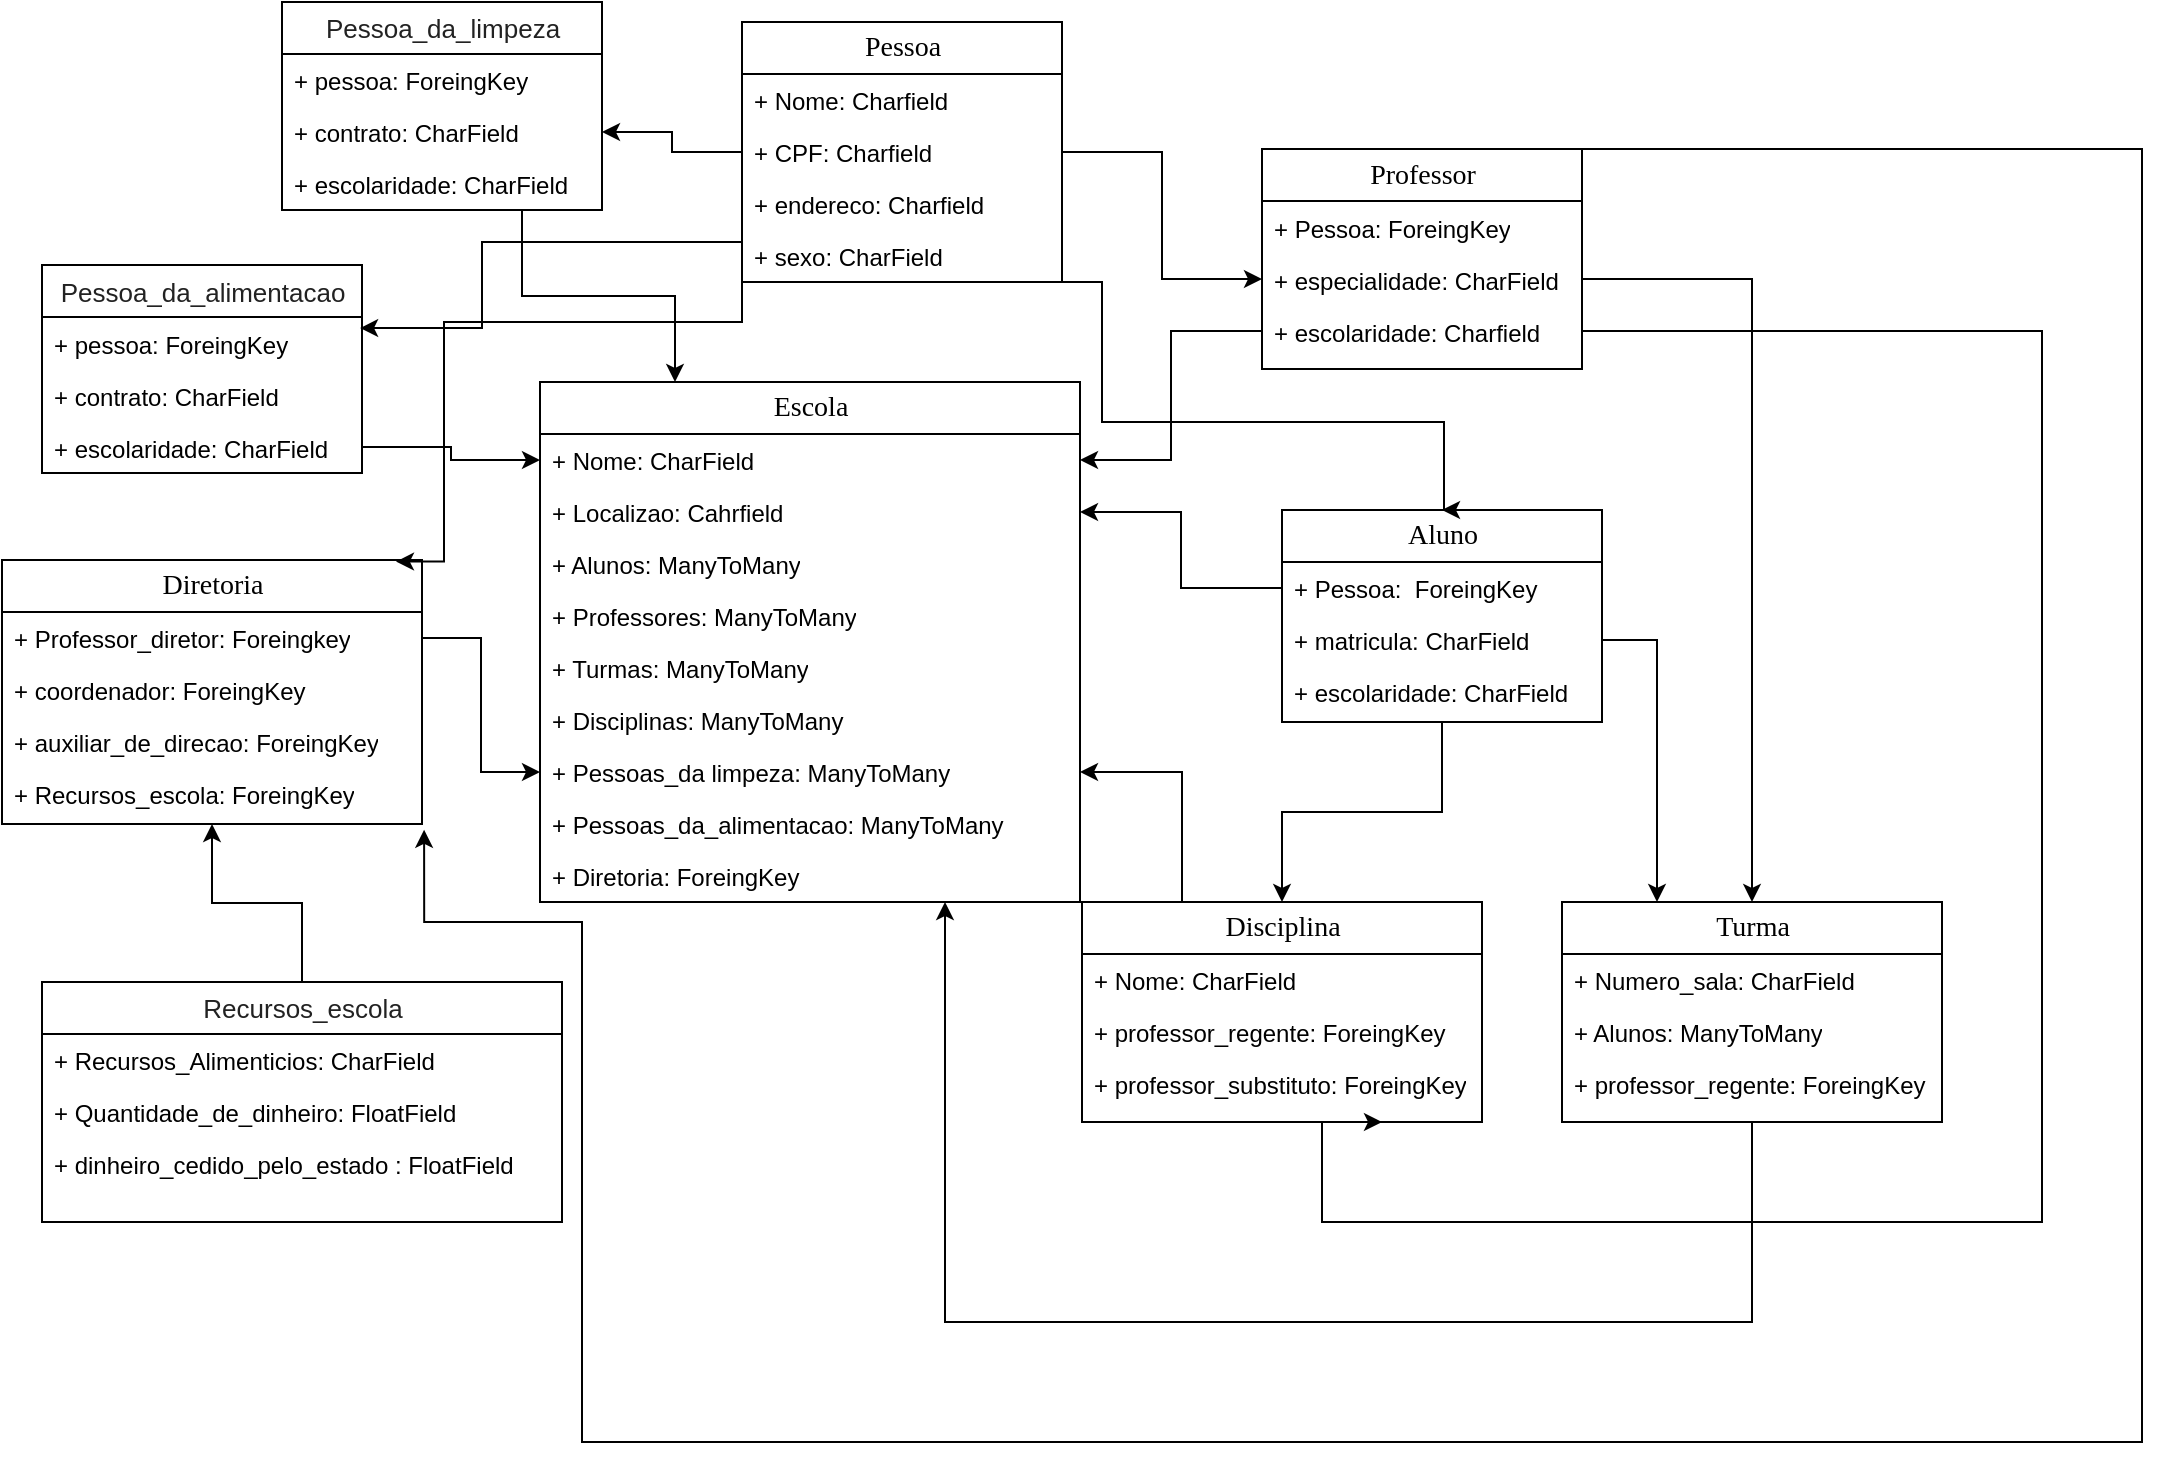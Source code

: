 <mxfile version="12.3.3" type="device" pages="1"><diagram name="Page-1" id="c4acf3e9-155e-7222-9cf6-157b1a14988f"><mxGraphModel dx="1673" dy="902" grid="1" gridSize="10" guides="1" tooltips="1" connect="1" arrows="1" fold="1" page="1" pageScale="1" pageWidth="850" pageHeight="1100" background="#ffffff" math="0" shadow="0"><root><mxCell id="0"/><mxCell id="1" parent="0"/><mxCell id="GDm9GcVTc9UgwGg2LC87-27" style="edgeStyle=orthogonalEdgeStyle;rounded=0;orthogonalLoop=1;jettySize=auto;html=1;exitX=0.75;exitY=1;exitDx=0;exitDy=0;entryX=0.5;entryY=0;entryDx=0;entryDy=0;" edge="1" parent="1" source="17acba5748e5396b-20" target="17acba5748e5396b-44"><mxGeometry relative="1" as="geometry"><Array as="points"><mxPoint x="580" y="150"/><mxPoint x="580" y="220"/><mxPoint x="751" y="220"/></Array></mxGeometry></mxCell><mxCell id="17acba5748e5396b-20" value="&lt;font style=&quot;font-size: 14px&quot;&gt;Pessoa&lt;/font&gt;" style="swimlane;html=1;fontStyle=0;childLayout=stackLayout;horizontal=1;startSize=26;fillColor=none;horizontalStack=0;resizeParent=1;resizeLast=0;collapsible=1;marginBottom=0;swimlaneFillColor=#ffffff;rounded=0;shadow=0;comic=0;labelBackgroundColor=none;strokeWidth=1;fontFamily=Verdana;fontSize=10;align=center;" parent="1" vertex="1"><mxGeometry x="400" y="20" width="160" height="130" as="geometry"/></mxCell><mxCell id="17acba5748e5396b-21" value="+ Nome: Charfield" style="text;html=1;strokeColor=none;fillColor=none;align=left;verticalAlign=top;spacingLeft=4;spacingRight=4;whiteSpace=wrap;overflow=hidden;rotatable=0;points=[[0,0.5],[1,0.5]];portConstraint=eastwest;" parent="17acba5748e5396b-20" vertex="1"><mxGeometry y="26" width="160" height="26" as="geometry"/></mxCell><mxCell id="17acba5748e5396b-24" value="+ CPF: Charfield" style="text;html=1;strokeColor=none;fillColor=none;align=left;verticalAlign=top;spacingLeft=4;spacingRight=4;whiteSpace=wrap;overflow=hidden;rotatable=0;points=[[0,0.5],[1,0.5]];portConstraint=eastwest;" parent="17acba5748e5396b-20" vertex="1"><mxGeometry y="52" width="160" height="26" as="geometry"/></mxCell><mxCell id="17acba5748e5396b-26" value="+ endereco: Charfield" style="text;html=1;strokeColor=none;fillColor=none;align=left;verticalAlign=top;spacingLeft=4;spacingRight=4;whiteSpace=wrap;overflow=hidden;rotatable=0;points=[[0,0.5],[1,0.5]];portConstraint=eastwest;" parent="17acba5748e5396b-20" vertex="1"><mxGeometry y="78" width="160" height="26" as="geometry"/></mxCell><mxCell id="GDm9GcVTc9UgwGg2LC87-61" value="+ sexo: CharField" style="text;html=1;strokeColor=none;fillColor=none;align=left;verticalAlign=top;spacingLeft=4;spacingRight=4;whiteSpace=wrap;overflow=hidden;rotatable=0;points=[[0,0.5],[1,0.5]];portConstraint=eastwest;" vertex="1" parent="17acba5748e5396b-20"><mxGeometry y="104" width="160" height="26" as="geometry"/></mxCell><mxCell id="GDm9GcVTc9UgwGg2LC87-67" style="edgeStyle=orthogonalEdgeStyle;rounded=0;orthogonalLoop=1;jettySize=auto;html=1;exitX=0.75;exitY=0;exitDx=0;exitDy=0;entryX=1.005;entryY=1.188;entryDx=0;entryDy=0;entryPerimeter=0;" edge="1" parent="1" source="17acba5748e5396b-30" target="GDm9GcVTc9UgwGg2LC87-66"><mxGeometry relative="1" as="geometry"><Array as="points"><mxPoint x="1100" y="84"/><mxPoint x="1100" y="730"/><mxPoint x="320" y="730"/><mxPoint x="320" y="470"/><mxPoint x="241" y="470"/></Array></mxGeometry></mxCell><mxCell id="17acba5748e5396b-30" value="&lt;font style=&quot;font-size: 14px&quot;&gt;Professor&lt;/font&gt;" style="swimlane;html=1;fontStyle=0;childLayout=stackLayout;horizontal=1;startSize=26;fillColor=none;horizontalStack=0;resizeParent=1;resizeLast=0;collapsible=1;marginBottom=0;swimlaneFillColor=#ffffff;rounded=0;shadow=0;comic=0;labelBackgroundColor=none;strokeWidth=1;fontFamily=Verdana;fontSize=10;align=center;" parent="1" vertex="1"><mxGeometry x="660" y="83.5" width="160" height="110" as="geometry"/></mxCell><mxCell id="17acba5748e5396b-31" value="+ Pessoa: ForeingKey" style="text;html=1;strokeColor=none;fillColor=none;align=left;verticalAlign=top;spacingLeft=4;spacingRight=4;whiteSpace=wrap;overflow=hidden;rotatable=0;points=[[0,0.5],[1,0.5]];portConstraint=eastwest;" parent="17acba5748e5396b-30" vertex="1"><mxGeometry y="26" width="160" height="26" as="geometry"/></mxCell><mxCell id="17acba5748e5396b-32" value="+ especialidade: CharField" style="text;html=1;strokeColor=none;fillColor=none;align=left;verticalAlign=top;spacingLeft=4;spacingRight=4;whiteSpace=wrap;overflow=hidden;rotatable=0;points=[[0,0.5],[1,0.5]];portConstraint=eastwest;" parent="17acba5748e5396b-30" vertex="1"><mxGeometry y="52" width="160" height="26" as="geometry"/></mxCell><mxCell id="17acba5748e5396b-33" value="+ escolaridade: Charfield" style="text;html=1;strokeColor=none;fillColor=none;align=left;verticalAlign=top;spacingLeft=4;spacingRight=4;whiteSpace=wrap;overflow=hidden;rotatable=0;points=[[0,0.5],[1,0.5]];portConstraint=eastwest;" parent="17acba5748e5396b-30" vertex="1"><mxGeometry y="78" width="160" height="26" as="geometry"/></mxCell><mxCell id="GDm9GcVTc9UgwGg2LC87-30" style="edgeStyle=orthogonalEdgeStyle;rounded=0;orthogonalLoop=1;jettySize=auto;html=1;exitX=0.5;exitY=1;exitDx=0;exitDy=0;entryX=0.5;entryY=0;entryDx=0;entryDy=0;" edge="1" parent="1" source="17acba5748e5396b-44" target="GDm9GcVTc9UgwGg2LC87-18"><mxGeometry relative="1" as="geometry"/></mxCell><mxCell id="17acba5748e5396b-44" value="&lt;font style=&quot;font-size: 14px&quot;&gt;Aluno&lt;/font&gt;" style="swimlane;html=1;fontStyle=0;childLayout=stackLayout;horizontal=1;startSize=26;fillColor=none;horizontalStack=0;resizeParent=1;resizeLast=0;collapsible=1;marginBottom=0;swimlaneFillColor=#ffffff;rounded=0;shadow=0;comic=0;labelBackgroundColor=none;strokeWidth=1;fontFamily=Verdana;fontSize=10;align=center;" parent="1" vertex="1"><mxGeometry x="670" y="264" width="160" height="106" as="geometry"/></mxCell><mxCell id="17acba5748e5396b-45" value="+ Pessoa:&amp;nbsp; ForeingKey" style="text;html=1;strokeColor=none;fillColor=none;align=left;verticalAlign=top;spacingLeft=4;spacingRight=4;whiteSpace=wrap;overflow=hidden;rotatable=0;points=[[0,0.5],[1,0.5]];portConstraint=eastwest;" parent="17acba5748e5396b-44" vertex="1"><mxGeometry y="26" width="160" height="26" as="geometry"/></mxCell><mxCell id="17acba5748e5396b-47" value="+ matricula: CharField" style="text;html=1;strokeColor=none;fillColor=none;align=left;verticalAlign=top;spacingLeft=4;spacingRight=4;whiteSpace=wrap;overflow=hidden;rotatable=0;points=[[0,0.5],[1,0.5]];portConstraint=eastwest;" parent="17acba5748e5396b-44" vertex="1"><mxGeometry y="52" width="160" height="26" as="geometry"/></mxCell><mxCell id="GDm9GcVTc9UgwGg2LC87-62" value="+ escolaridade: CharField" style="text;html=1;strokeColor=none;fillColor=none;align=left;verticalAlign=top;spacingLeft=4;spacingRight=4;whiteSpace=wrap;overflow=hidden;rotatable=0;points=[[0,0.5],[1,0.5]];portConstraint=eastwest;" vertex="1" parent="17acba5748e5396b-44"><mxGeometry y="78" width="160" height="26" as="geometry"/></mxCell><mxCell id="5d2195bd80daf111-1" value="&lt;font style=&quot;font-size: 14px&quot;&gt;Diretoria&lt;/font&gt;" style="swimlane;html=1;fontStyle=0;childLayout=stackLayout;horizontal=1;startSize=26;fillColor=none;horizontalStack=0;resizeParent=1;resizeLast=0;collapsible=1;marginBottom=0;swimlaneFillColor=#ffffff;rounded=0;shadow=0;comic=0;labelBackgroundColor=none;strokeWidth=1;fontFamily=Verdana;fontSize=10;align=center;" parent="1" vertex="1"><mxGeometry x="30" y="289" width="210" height="132" as="geometry"/></mxCell><mxCell id="5d2195bd80daf111-3" value="+ Professor_diretor: Foreingkey" style="text;html=1;strokeColor=none;fillColor=none;align=left;verticalAlign=top;spacingLeft=4;spacingRight=4;whiteSpace=wrap;overflow=hidden;rotatable=0;points=[[0,0.5],[1,0.5]];portConstraint=eastwest;" parent="5d2195bd80daf111-1" vertex="1"><mxGeometry y="26" width="210" height="26" as="geometry"/></mxCell><mxCell id="5d2195bd80daf111-4" value="+ coordenador: ForeingKey" style="text;html=1;strokeColor=none;fillColor=none;align=left;verticalAlign=top;spacingLeft=4;spacingRight=4;whiteSpace=wrap;overflow=hidden;rotatable=0;points=[[0,0.5],[1,0.5]];portConstraint=eastwest;" parent="5d2195bd80daf111-1" vertex="1"><mxGeometry y="52" width="210" height="26" as="geometry"/></mxCell><mxCell id="GDm9GcVTc9UgwGg2LC87-65" value="+ auxiliar_de_direcao: ForeingKey" style="text;html=1;strokeColor=none;fillColor=none;align=left;verticalAlign=top;spacingLeft=4;spacingRight=4;whiteSpace=wrap;overflow=hidden;rotatable=0;points=[[0,0.5],[1,0.5]];portConstraint=eastwest;" vertex="1" parent="5d2195bd80daf111-1"><mxGeometry y="78" width="210" height="26" as="geometry"/></mxCell><mxCell id="GDm9GcVTc9UgwGg2LC87-66" value="+ Recursos_escola: ForeingKey" style="text;html=1;strokeColor=none;fillColor=none;align=left;verticalAlign=top;spacingLeft=4;spacingRight=4;whiteSpace=wrap;overflow=hidden;rotatable=0;points=[[0,0.5],[1,0.5]];portConstraint=eastwest;" vertex="1" parent="5d2195bd80daf111-1"><mxGeometry y="104" width="210" height="26" as="geometry"/></mxCell><mxCell id="GDm9GcVTc9UgwGg2LC87-35" style="edgeStyle=orthogonalEdgeStyle;rounded=0;orthogonalLoop=1;jettySize=auto;html=1;exitX=0.75;exitY=1;exitDx=0;exitDy=0;entryX=0.25;entryY=0;entryDx=0;entryDy=0;" edge="1" parent="1" source="5d2195bd80daf111-5" target="GDm9GcVTc9UgwGg2LC87-9"><mxGeometry relative="1" as="geometry"/></mxCell><mxCell id="5d2195bd80daf111-5" value="&lt;span style=&quot;color: rgb(34 , 34 , 34) ; font-family: &amp;#34;arial&amp;#34; , &amp;#34;helvetica&amp;#34; , sans-serif ; font-size: small ; white-space: normal ; background-color: rgb(255 , 255 , 255)&quot;&gt;Pessoa_da_limpeza&lt;/span&gt;" style="swimlane;html=1;fontStyle=0;childLayout=stackLayout;horizontal=1;startSize=26;fillColor=none;horizontalStack=0;resizeParent=1;resizeLast=0;collapsible=1;marginBottom=0;swimlaneFillColor=#ffffff;rounded=0;shadow=0;comic=0;labelBackgroundColor=none;strokeWidth=1;fontFamily=Verdana;fontSize=10;align=center;" parent="1" vertex="1"><mxGeometry x="170" y="10" width="160" height="104" as="geometry"/></mxCell><mxCell id="5d2195bd80daf111-6" value="+ pessoa: ForeingKey" style="text;html=1;strokeColor=none;fillColor=none;align=left;verticalAlign=top;spacingLeft=4;spacingRight=4;whiteSpace=wrap;overflow=hidden;rotatable=0;points=[[0,0.5],[1,0.5]];portConstraint=eastwest;" parent="5d2195bd80daf111-5" vertex="1"><mxGeometry y="26" width="160" height="26" as="geometry"/></mxCell><mxCell id="5d2195bd80daf111-7" value="+ contrato: CharField" style="text;html=1;strokeColor=none;fillColor=none;align=left;verticalAlign=top;spacingLeft=4;spacingRight=4;whiteSpace=wrap;overflow=hidden;rotatable=0;points=[[0,0.5],[1,0.5]];portConstraint=eastwest;" parent="5d2195bd80daf111-5" vertex="1"><mxGeometry y="52" width="160" height="26" as="geometry"/></mxCell><mxCell id="GDm9GcVTc9UgwGg2LC87-49" value="+ escolaridade: CharField" style="text;html=1;strokeColor=none;fillColor=none;align=left;verticalAlign=top;spacingLeft=4;spacingRight=4;whiteSpace=wrap;overflow=hidden;rotatable=0;points=[[0,0.5],[1,0.5]];portConstraint=eastwest;" vertex="1" parent="5d2195bd80daf111-5"><mxGeometry y="78" width="160" height="26" as="geometry"/></mxCell><mxCell id="GDm9GcVTc9UgwGg2LC87-8" value="&lt;span style=&quot;color: rgba(0 , 0 , 0 , 0) ; font-family: monospace ; font-size: 0px&quot;&gt;%3CmxGraphModel%3E%3Croot%3E%3CmxCell%20id%3D%220%22%2F%3E%3CmxCell%20id%3D%221%22%20parent%3D%220%22%2F%3E%3CmxCell%20id%3D%222%22%20value%3D%22%26lt%3Bfont%20style%3D%26quot%3Bfont-size%3A%2014px%26quot%3B%26gt%3BPessoa%26lt%3B%2Ffont%26gt%3B%22%20style%3D%22swimlane%3Bhtml%3D1%3BfontStyle%3D0%3BchildLayout%3DstackLayout%3Bhorizontal%3D1%3BstartSize%3D26%3BfillColor%3Dnone%3BhorizontalStack%3D0%3BresizeParent%3D1%3BresizeLast%3D0%3Bcollapsible%3D1%3BmarginBottom%3D0%3BswimlaneFillColor%3D%23ffffff%3Brounded%3D0%3Bshadow%3D0%3Bcomic%3D0%3BlabelBackgroundColor%3Dnone%3BstrokeWidth%3D1%3BfontFamily%3DVerdana%3BfontSize%3D10%3Balign%3Dcenter%3B%22%20vertex%3D%221%22%20parent%3D%221%22%3E%3CmxGeometry%20x%3D%22350%22%20y%3D%2242%22%20width%3D%22160%22%20height%3D%22110%22%20as%3D%22geometry%22%2F%3E%3C%2FmxCell%3E%3CmxCell%20id%3D%223%22%20value%3D%22%2B%20field%3A%20type%22%20style%3D%22text%3Bhtml%3D1%3BstrokeColor%3Dnone%3BfillColor%3Dnone%3Balign%3Dleft%3BverticalAlign%3Dtop%3BspacingLeft%3D4%3BspacingRight%3D4%3BwhiteSpace%3Dwrap%3Boverflow%3Dhidden%3Brotatable%3D0%3Bpoints%3D%5B%5B0%2C0.5%5D%2C%5B1%2C0.5%5D%5D%3BportConstraint%3Deastwest%3B%22%20vertex%3D%221%22%20parent%3D%222%22%3E%3CmxGeometry%20y%3D%2226%22%20width%3D%22160%22%20height%3D%2226%22%20as%3D%22geometry%22%2F%3E%3C%2FmxCell%3E%3CmxCell%20id%3D%224%22%20value%3D%22%2B%20field%3A%20type%22%20style%3D%22text%3Bhtml%3D1%3BstrokeColor%3Dnone%3BfillColor%3Dnone%3Balign%3Dleft%3BverticalAlign%3Dtop%3BspacingLeft%3D4%3BspacingRight%3D4%3BwhiteSpace%3Dwrap%3Boverflow%3Dhidden%3Brotatable%3D0%3Bpoints%3D%5B%5B0%2C0.5%5D%2C%5B1%2C0.5%5D%5D%3BportConstraint%3Deastwest%3B%22%20vertex%3D%221%22%20parent%3D%222%22%3E%3CmxGeometry%20y%3D%2252%22%20width%3D%22160%22%20height%3D%2226%22%20as%3D%22geometry%22%2F%3E%3C%2FmxCell%3E%3CmxCell%20id%3D%225%22%20value%3D%22%2B%20field%3A%20type%22%20style%3D%22text%3Bhtml%3D1%3BstrokeColor%3Dnone%3BfillColor%3Dnone%3Balign%3Dleft%3BverticalAlign%3Dtop%3BspacingLeft%3D4%3BspacingRight%3D4%3BwhiteSpace%3Dwrap%3Boverflow%3Dhidden%3Brotatable%3D0%3Bpoints%3D%5B%5B0%2C0.5%5D%2C%5B1%2C0.5%5D%5D%3BportConstraint%3Deastwest%3B%22%20vertex%3D%221%22%20parent%3D%222%22%3E%3CmxGeometry%20y%3D%2278%22%20width%3D%22160%22%20height%3D%2226%22%20as%3D%22geometry%22%2F%3E%3C%2FmxCell%3E%3C%2Froot%3E%3C%2FmxGraphModel%3E&lt;/span&gt;" style="text;html=1;align=center;verticalAlign=middle;resizable=0;points=[];;autosize=1;" vertex="1" parent="1"><mxGeometry x="424" y="363" width="20" height="20" as="geometry"/></mxCell><mxCell id="GDm9GcVTc9UgwGg2LC87-9" value="&lt;font style=&quot;font-size: 14px&quot;&gt;Escola&lt;/font&gt;" style="swimlane;html=1;fontStyle=0;childLayout=stackLayout;horizontal=1;startSize=26;fillColor=none;horizontalStack=0;resizeParent=1;resizeLast=0;collapsible=1;marginBottom=0;swimlaneFillColor=#ffffff;rounded=0;shadow=0;comic=0;labelBackgroundColor=none;strokeWidth=1;fontFamily=Verdana;fontSize=10;align=center;" vertex="1" parent="1"><mxGeometry x="299" y="200" width="270" height="260" as="geometry"/></mxCell><mxCell id="GDm9GcVTc9UgwGg2LC87-10" value="+ Nome: CharField" style="text;html=1;strokeColor=none;fillColor=none;align=left;verticalAlign=top;spacingLeft=4;spacingRight=4;whiteSpace=wrap;overflow=hidden;rotatable=0;points=[[0,0.5],[1,0.5]];portConstraint=eastwest;" vertex="1" parent="GDm9GcVTc9UgwGg2LC87-9"><mxGeometry y="26" width="270" height="26" as="geometry"/></mxCell><mxCell id="GDm9GcVTc9UgwGg2LC87-11" value="+ Localizao: Cahrfield" style="text;html=1;strokeColor=none;fillColor=none;align=left;verticalAlign=top;spacingLeft=4;spacingRight=4;whiteSpace=wrap;overflow=hidden;rotatable=0;points=[[0,0.5],[1,0.5]];portConstraint=eastwest;" vertex="1" parent="GDm9GcVTc9UgwGg2LC87-9"><mxGeometry y="52" width="270" height="26" as="geometry"/></mxCell><mxCell id="GDm9GcVTc9UgwGg2LC87-12" value="+ Alunos: ManyToMany" style="text;html=1;strokeColor=none;fillColor=none;align=left;verticalAlign=top;spacingLeft=4;spacingRight=4;whiteSpace=wrap;overflow=hidden;rotatable=0;points=[[0,0.5],[1,0.5]];portConstraint=eastwest;" vertex="1" parent="GDm9GcVTc9UgwGg2LC87-9"><mxGeometry y="78" width="270" height="26" as="geometry"/></mxCell><mxCell id="GDm9GcVTc9UgwGg2LC87-69" value="+ Professores: ManyToMany" style="text;html=1;strokeColor=none;fillColor=none;align=left;verticalAlign=top;spacingLeft=4;spacingRight=4;whiteSpace=wrap;overflow=hidden;rotatable=0;points=[[0,0.5],[1,0.5]];portConstraint=eastwest;" vertex="1" parent="GDm9GcVTc9UgwGg2LC87-9"><mxGeometry y="104" width="270" height="26" as="geometry"/></mxCell><mxCell id="GDm9GcVTc9UgwGg2LC87-70" value="+ Turmas: ManyToMany" style="text;html=1;strokeColor=none;fillColor=none;align=left;verticalAlign=top;spacingLeft=4;spacingRight=4;whiteSpace=wrap;overflow=hidden;rotatable=0;points=[[0,0.5],[1,0.5]];portConstraint=eastwest;" vertex="1" parent="GDm9GcVTc9UgwGg2LC87-9"><mxGeometry y="130" width="270" height="26" as="geometry"/></mxCell><mxCell id="GDm9GcVTc9UgwGg2LC87-71" value="+ Disciplinas: ManyToMany" style="text;html=1;strokeColor=none;fillColor=none;align=left;verticalAlign=top;spacingLeft=4;spacingRight=4;whiteSpace=wrap;overflow=hidden;rotatable=0;points=[[0,0.5],[1,0.5]];portConstraint=eastwest;" vertex="1" parent="GDm9GcVTc9UgwGg2LC87-9"><mxGeometry y="156" width="270" height="26" as="geometry"/></mxCell><mxCell id="GDm9GcVTc9UgwGg2LC87-72" value="+ Pessoas_da limpeza: ManyToMany" style="text;html=1;strokeColor=none;fillColor=none;align=left;verticalAlign=top;spacingLeft=4;spacingRight=4;whiteSpace=wrap;overflow=hidden;rotatable=0;points=[[0,0.5],[1,0.5]];portConstraint=eastwest;" vertex="1" parent="GDm9GcVTc9UgwGg2LC87-9"><mxGeometry y="182" width="270" height="26" as="geometry"/></mxCell><mxCell id="GDm9GcVTc9UgwGg2LC87-74" value="+ Pessoas_da_alimentacao: ManyToMany" style="text;html=1;strokeColor=none;fillColor=none;align=left;verticalAlign=top;spacingLeft=4;spacingRight=4;whiteSpace=wrap;overflow=hidden;rotatable=0;points=[[0,0.5],[1,0.5]];portConstraint=eastwest;" vertex="1" parent="GDm9GcVTc9UgwGg2LC87-9"><mxGeometry y="208" width="270" height="26" as="geometry"/></mxCell><mxCell id="GDm9GcVTc9UgwGg2LC87-75" value="+ Diretoria: ForeingKey" style="text;html=1;strokeColor=none;fillColor=none;align=left;verticalAlign=top;spacingLeft=4;spacingRight=4;whiteSpace=wrap;overflow=hidden;rotatable=0;points=[[0,0.5],[1,0.5]];portConstraint=eastwest;" vertex="1" parent="GDm9GcVTc9UgwGg2LC87-9"><mxGeometry y="234" width="270" height="26" as="geometry"/></mxCell><mxCell id="GDm9GcVTc9UgwGg2LC87-39" style="edgeStyle=orthogonalEdgeStyle;rounded=0;orthogonalLoop=1;jettySize=auto;html=1;exitX=0.5;exitY=0;exitDx=0;exitDy=0;entryX=0.5;entryY=1;entryDx=0;entryDy=0;" edge="1" parent="1" source="GDm9GcVTc9UgwGg2LC87-14" target="5d2195bd80daf111-1"><mxGeometry relative="1" as="geometry"/></mxCell><mxCell id="GDm9GcVTc9UgwGg2LC87-14" value="&lt;span style=&quot;color: rgb(34 , 34 , 34) ; font-family: &amp;#34;arial&amp;#34; , &amp;#34;helvetica&amp;#34; , sans-serif ; font-size: small ; white-space: normal ; background-color: rgb(255 , 255 , 255)&quot;&gt;Recursos_escola&lt;/span&gt;" style="swimlane;html=1;fontStyle=0;childLayout=stackLayout;horizontal=1;startSize=26;fillColor=none;horizontalStack=0;resizeParent=1;resizeLast=0;collapsible=1;marginBottom=0;swimlaneFillColor=#ffffff;rounded=0;shadow=0;comic=0;labelBackgroundColor=none;strokeWidth=1;fontFamily=Verdana;fontSize=10;align=center;" vertex="1" parent="1"><mxGeometry x="50" y="500" width="260" height="120" as="geometry"/></mxCell><mxCell id="GDm9GcVTc9UgwGg2LC87-15" value="+ Recursos_Alimenticios: CharField" style="text;html=1;strokeColor=none;fillColor=none;align=left;verticalAlign=top;spacingLeft=4;spacingRight=4;whiteSpace=wrap;overflow=hidden;rotatable=0;points=[[0,0.5],[1,0.5]];portConstraint=eastwest;" vertex="1" parent="GDm9GcVTc9UgwGg2LC87-14"><mxGeometry y="26" width="260" height="26" as="geometry"/></mxCell><mxCell id="GDm9GcVTc9UgwGg2LC87-16" value="+ Quantidade_de_dinheiro: FloatField" style="text;html=1;strokeColor=none;fillColor=none;align=left;verticalAlign=top;spacingLeft=4;spacingRight=4;whiteSpace=wrap;overflow=hidden;rotatable=0;points=[[0,0.5],[1,0.5]];portConstraint=eastwest;" vertex="1" parent="GDm9GcVTc9UgwGg2LC87-14"><mxGeometry y="52" width="260" height="26" as="geometry"/></mxCell><mxCell id="GDm9GcVTc9UgwGg2LC87-17" value="+ dinheiro_cedido_pelo_estado : FloatField" style="text;html=1;strokeColor=none;fillColor=none;align=left;verticalAlign=top;spacingLeft=4;spacingRight=4;whiteSpace=wrap;overflow=hidden;rotatable=0;points=[[0,0.5],[1,0.5]];portConstraint=eastwest;" vertex="1" parent="GDm9GcVTc9UgwGg2LC87-14"><mxGeometry y="78" width="260" height="26" as="geometry"/></mxCell><mxCell id="GDm9GcVTc9UgwGg2LC87-32" style="edgeStyle=orthogonalEdgeStyle;rounded=0;orthogonalLoop=1;jettySize=auto;html=1;exitX=0.25;exitY=0;exitDx=0;exitDy=0;entryX=1;entryY=0.75;entryDx=0;entryDy=0;" edge="1" parent="1" source="GDm9GcVTc9UgwGg2LC87-18" target="GDm9GcVTc9UgwGg2LC87-9"><mxGeometry relative="1" as="geometry"/></mxCell><mxCell id="GDm9GcVTc9UgwGg2LC87-18" value="&lt;font style=&quot;font-size: 14px&quot;&gt;Disciplina&lt;/font&gt;" style="swimlane;html=1;fontStyle=0;childLayout=stackLayout;horizontal=1;startSize=26;fillColor=none;horizontalStack=0;resizeParent=1;resizeLast=0;collapsible=1;marginBottom=0;swimlaneFillColor=#ffffff;rounded=0;shadow=0;comic=0;labelBackgroundColor=none;strokeWidth=1;fontFamily=Verdana;fontSize=10;align=center;" vertex="1" parent="1"><mxGeometry x="570" y="460" width="200" height="110" as="geometry"/></mxCell><mxCell id="GDm9GcVTc9UgwGg2LC87-19" value="+ Nome: CharField" style="text;html=1;strokeColor=none;fillColor=none;align=left;verticalAlign=top;spacingLeft=4;spacingRight=4;whiteSpace=wrap;overflow=hidden;rotatable=0;points=[[0,0.5],[1,0.5]];portConstraint=eastwest;" vertex="1" parent="GDm9GcVTc9UgwGg2LC87-18"><mxGeometry y="26" width="200" height="26" as="geometry"/></mxCell><mxCell id="GDm9GcVTc9UgwGg2LC87-20" value="+ professor_regente: ForeingKey" style="text;html=1;strokeColor=none;fillColor=none;align=left;verticalAlign=top;spacingLeft=4;spacingRight=4;whiteSpace=wrap;overflow=hidden;rotatable=0;points=[[0,0.5],[1,0.5]];portConstraint=eastwest;" vertex="1" parent="GDm9GcVTc9UgwGg2LC87-18"><mxGeometry y="52" width="200" height="26" as="geometry"/></mxCell><mxCell id="GDm9GcVTc9UgwGg2LC87-21" value="+ professor_substituto: ForeingKey" style="text;html=1;strokeColor=none;fillColor=none;align=left;verticalAlign=top;spacingLeft=4;spacingRight=4;whiteSpace=wrap;overflow=hidden;rotatable=0;points=[[0,0.5],[1,0.5]];portConstraint=eastwest;" vertex="1" parent="GDm9GcVTc9UgwGg2LC87-18"><mxGeometry y="78" width="200" height="26" as="geometry"/></mxCell><mxCell id="GDm9GcVTc9UgwGg2LC87-31" style="edgeStyle=orthogonalEdgeStyle;rounded=0;orthogonalLoop=1;jettySize=auto;html=1;exitX=0.5;exitY=1;exitDx=0;exitDy=0;entryX=0.75;entryY=1;entryDx=0;entryDy=0;" edge="1" parent="1" source="GDm9GcVTc9UgwGg2LC87-22" target="GDm9GcVTc9UgwGg2LC87-9"><mxGeometry relative="1" as="geometry"><Array as="points"><mxPoint x="890" y="670"/><mxPoint x="476" y="670"/></Array></mxGeometry></mxCell><mxCell id="GDm9GcVTc9UgwGg2LC87-22" value="&lt;font style=&quot;font-size: 14px&quot;&gt;Turma&lt;/font&gt;" style="swimlane;html=1;fontStyle=0;childLayout=stackLayout;horizontal=1;startSize=26;fillColor=none;horizontalStack=0;resizeParent=1;resizeLast=0;collapsible=1;marginBottom=0;swimlaneFillColor=#ffffff;rounded=0;shadow=0;comic=0;labelBackgroundColor=none;strokeWidth=1;fontFamily=Verdana;fontSize=10;align=center;" vertex="1" parent="1"><mxGeometry x="810" y="460" width="190" height="110" as="geometry"/></mxCell><mxCell id="GDm9GcVTc9UgwGg2LC87-23" value="+ Numero_sala: CharField" style="text;html=1;strokeColor=none;fillColor=none;align=left;verticalAlign=top;spacingLeft=4;spacingRight=4;whiteSpace=wrap;overflow=hidden;rotatable=0;points=[[0,0.5],[1,0.5]];portConstraint=eastwest;" vertex="1" parent="GDm9GcVTc9UgwGg2LC87-22"><mxGeometry y="26" width="190" height="26" as="geometry"/></mxCell><mxCell id="GDm9GcVTc9UgwGg2LC87-24" value="+ Alunos: ManyToMany" style="text;html=1;strokeColor=none;fillColor=none;align=left;verticalAlign=top;spacingLeft=4;spacingRight=4;whiteSpace=wrap;overflow=hidden;rotatable=0;points=[[0,0.5],[1,0.5]];portConstraint=eastwest;" vertex="1" parent="GDm9GcVTc9UgwGg2LC87-22"><mxGeometry y="52" width="190" height="26" as="geometry"/></mxCell><mxCell id="GDm9GcVTc9UgwGg2LC87-25" value="+ professor_regente: ForeingKey" style="text;html=1;strokeColor=none;fillColor=none;align=left;verticalAlign=top;spacingLeft=4;spacingRight=4;whiteSpace=wrap;overflow=hidden;rotatable=0;points=[[0,0.5],[1,0.5]];portConstraint=eastwest;" vertex="1" parent="GDm9GcVTc9UgwGg2LC87-22"><mxGeometry y="78" width="190" height="26" as="geometry"/></mxCell><mxCell id="GDm9GcVTc9UgwGg2LC87-26" style="edgeStyle=orthogonalEdgeStyle;rounded=0;orthogonalLoop=1;jettySize=auto;html=1;exitX=1;exitY=0.5;exitDx=0;exitDy=0;entryX=0;entryY=0.5;entryDx=0;entryDy=0;" edge="1" parent="1" source="17acba5748e5396b-24" target="17acba5748e5396b-32"><mxGeometry relative="1" as="geometry"/></mxCell><mxCell id="GDm9GcVTc9UgwGg2LC87-28" style="edgeStyle=orthogonalEdgeStyle;rounded=0;orthogonalLoop=1;jettySize=auto;html=1;exitX=1;exitY=0.5;exitDx=0;exitDy=0;" edge="1" parent="1" source="17acba5748e5396b-32" target="GDm9GcVTc9UgwGg2LC87-22"><mxGeometry relative="1" as="geometry"/></mxCell><mxCell id="GDm9GcVTc9UgwGg2LC87-29" style="edgeStyle=orthogonalEdgeStyle;rounded=0;orthogonalLoop=1;jettySize=auto;html=1;exitX=1;exitY=0.5;exitDx=0;exitDy=0;entryX=0.75;entryY=1;entryDx=0;entryDy=0;" edge="1" parent="1" source="17acba5748e5396b-33" target="GDm9GcVTc9UgwGg2LC87-18"><mxGeometry relative="1" as="geometry"><Array as="points"><mxPoint x="1050" y="175"/><mxPoint x="1050" y="620"/><mxPoint x="690" y="620"/></Array></mxGeometry></mxCell><mxCell id="GDm9GcVTc9UgwGg2LC87-33" style="edgeStyle=orthogonalEdgeStyle;rounded=0;orthogonalLoop=1;jettySize=auto;html=1;exitX=0;exitY=0.5;exitDx=0;exitDy=0;entryX=1;entryY=0.5;entryDx=0;entryDy=0;" edge="1" parent="1" source="17acba5748e5396b-45" target="GDm9GcVTc9UgwGg2LC87-11"><mxGeometry relative="1" as="geometry"/></mxCell><mxCell id="GDm9GcVTc9UgwGg2LC87-37" style="edgeStyle=orthogonalEdgeStyle;rounded=0;orthogonalLoop=1;jettySize=auto;html=1;exitX=1;exitY=0.5;exitDx=0;exitDy=0;entryX=0;entryY=0.75;entryDx=0;entryDy=0;" edge="1" parent="1" source="5d2195bd80daf111-3" target="GDm9GcVTc9UgwGg2LC87-9"><mxGeometry relative="1" as="geometry"/></mxCell><mxCell id="GDm9GcVTc9UgwGg2LC87-40" style="edgeStyle=orthogonalEdgeStyle;rounded=0;orthogonalLoop=1;jettySize=auto;html=1;exitX=0;exitY=0.5;exitDx=0;exitDy=0;entryX=1;entryY=0.5;entryDx=0;entryDy=0;" edge="1" parent="1" source="17acba5748e5396b-24" target="5d2195bd80daf111-7"><mxGeometry relative="1" as="geometry"/></mxCell><mxCell id="GDm9GcVTc9UgwGg2LC87-54" value="&lt;span style=&quot;color: rgb(34 , 34 , 34) ; font-family: &amp;#34;arial&amp;#34; , &amp;#34;helvetica&amp;#34; , sans-serif ; font-size: small ; white-space: normal ; background-color: rgb(255 , 255 , 255)&quot;&gt;Pessoa_da_alimentacao&lt;/span&gt;" style="swimlane;html=1;fontStyle=0;childLayout=stackLayout;horizontal=1;startSize=26;fillColor=none;horizontalStack=0;resizeParent=1;resizeLast=0;collapsible=1;marginBottom=0;swimlaneFillColor=#ffffff;rounded=0;shadow=0;comic=0;labelBackgroundColor=none;strokeWidth=1;fontFamily=Verdana;fontSize=10;align=center;" vertex="1" parent="1"><mxGeometry x="50" y="141.5" width="160" height="104" as="geometry"/></mxCell><mxCell id="GDm9GcVTc9UgwGg2LC87-55" value="+ pessoa: ForeingKey" style="text;html=1;strokeColor=none;fillColor=none;align=left;verticalAlign=top;spacingLeft=4;spacingRight=4;whiteSpace=wrap;overflow=hidden;rotatable=0;points=[[0,0.5],[1,0.5]];portConstraint=eastwest;" vertex="1" parent="GDm9GcVTc9UgwGg2LC87-54"><mxGeometry y="26" width="160" height="26" as="geometry"/></mxCell><mxCell id="GDm9GcVTc9UgwGg2LC87-56" value="+ contrato: CharField" style="text;html=1;strokeColor=none;fillColor=none;align=left;verticalAlign=top;spacingLeft=4;spacingRight=4;whiteSpace=wrap;overflow=hidden;rotatable=0;points=[[0,0.5],[1,0.5]];portConstraint=eastwest;" vertex="1" parent="GDm9GcVTc9UgwGg2LC87-54"><mxGeometry y="52" width="160" height="26" as="geometry"/></mxCell><mxCell id="GDm9GcVTc9UgwGg2LC87-57" value="+ escolaridade: CharField" style="text;html=1;strokeColor=none;fillColor=none;align=left;verticalAlign=top;spacingLeft=4;spacingRight=4;whiteSpace=wrap;overflow=hidden;rotatable=0;points=[[0,0.5],[1,0.5]];portConstraint=eastwest;" vertex="1" parent="GDm9GcVTc9UgwGg2LC87-54"><mxGeometry y="78" width="160" height="26" as="geometry"/></mxCell><mxCell id="GDm9GcVTc9UgwGg2LC87-58" style="edgeStyle=orthogonalEdgeStyle;rounded=0;orthogonalLoop=1;jettySize=auto;html=1;exitX=0;exitY=0.5;exitDx=0;exitDy=0;entryX=0.994;entryY=0.212;entryDx=0;entryDy=0;entryPerimeter=0;" edge="1" parent="1" source="17acba5748e5396b-26" target="GDm9GcVTc9UgwGg2LC87-55"><mxGeometry relative="1" as="geometry"><Array as="points"><mxPoint x="400" y="130"/><mxPoint x="270" y="130"/><mxPoint x="270" y="173"/></Array></mxGeometry></mxCell><mxCell id="GDm9GcVTc9UgwGg2LC87-63" style="edgeStyle=orthogonalEdgeStyle;rounded=0;orthogonalLoop=1;jettySize=auto;html=1;exitX=1;exitY=0.5;exitDx=0;exitDy=0;entryX=0.25;entryY=0;entryDx=0;entryDy=0;" edge="1" parent="1" source="17acba5748e5396b-47" target="GDm9GcVTc9UgwGg2LC87-22"><mxGeometry relative="1" as="geometry"/></mxCell><mxCell id="GDm9GcVTc9UgwGg2LC87-73" style="edgeStyle=orthogonalEdgeStyle;rounded=0;orthogonalLoop=1;jettySize=auto;html=1;exitX=0;exitY=0.5;exitDx=0;exitDy=0;entryX=1;entryY=0.5;entryDx=0;entryDy=0;" edge="1" parent="1" source="17acba5748e5396b-33" target="GDm9GcVTc9UgwGg2LC87-10"><mxGeometry relative="1" as="geometry"/></mxCell><mxCell id="GDm9GcVTc9UgwGg2LC87-76" style="edgeStyle=orthogonalEdgeStyle;rounded=0;orthogonalLoop=1;jettySize=auto;html=1;exitX=1;exitY=0.5;exitDx=0;exitDy=0;" edge="1" parent="1" source="GDm9GcVTc9UgwGg2LC87-57" target="GDm9GcVTc9UgwGg2LC87-10"><mxGeometry relative="1" as="geometry"/></mxCell><mxCell id="GDm9GcVTc9UgwGg2LC87-78" style="edgeStyle=orthogonalEdgeStyle;rounded=0;orthogonalLoop=1;jettySize=auto;html=1;exitX=0;exitY=0.5;exitDx=0;exitDy=0;entryX=0.938;entryY=0.006;entryDx=0;entryDy=0;entryPerimeter=0;" edge="1" parent="1" source="GDm9GcVTc9UgwGg2LC87-61" target="5d2195bd80daf111-1"><mxGeometry relative="1" as="geometry"><Array as="points"><mxPoint x="400" y="170"/><mxPoint x="251" y="170"/><mxPoint x="251" y="290"/></Array></mxGeometry></mxCell></root></mxGraphModel></diagram></mxfile>